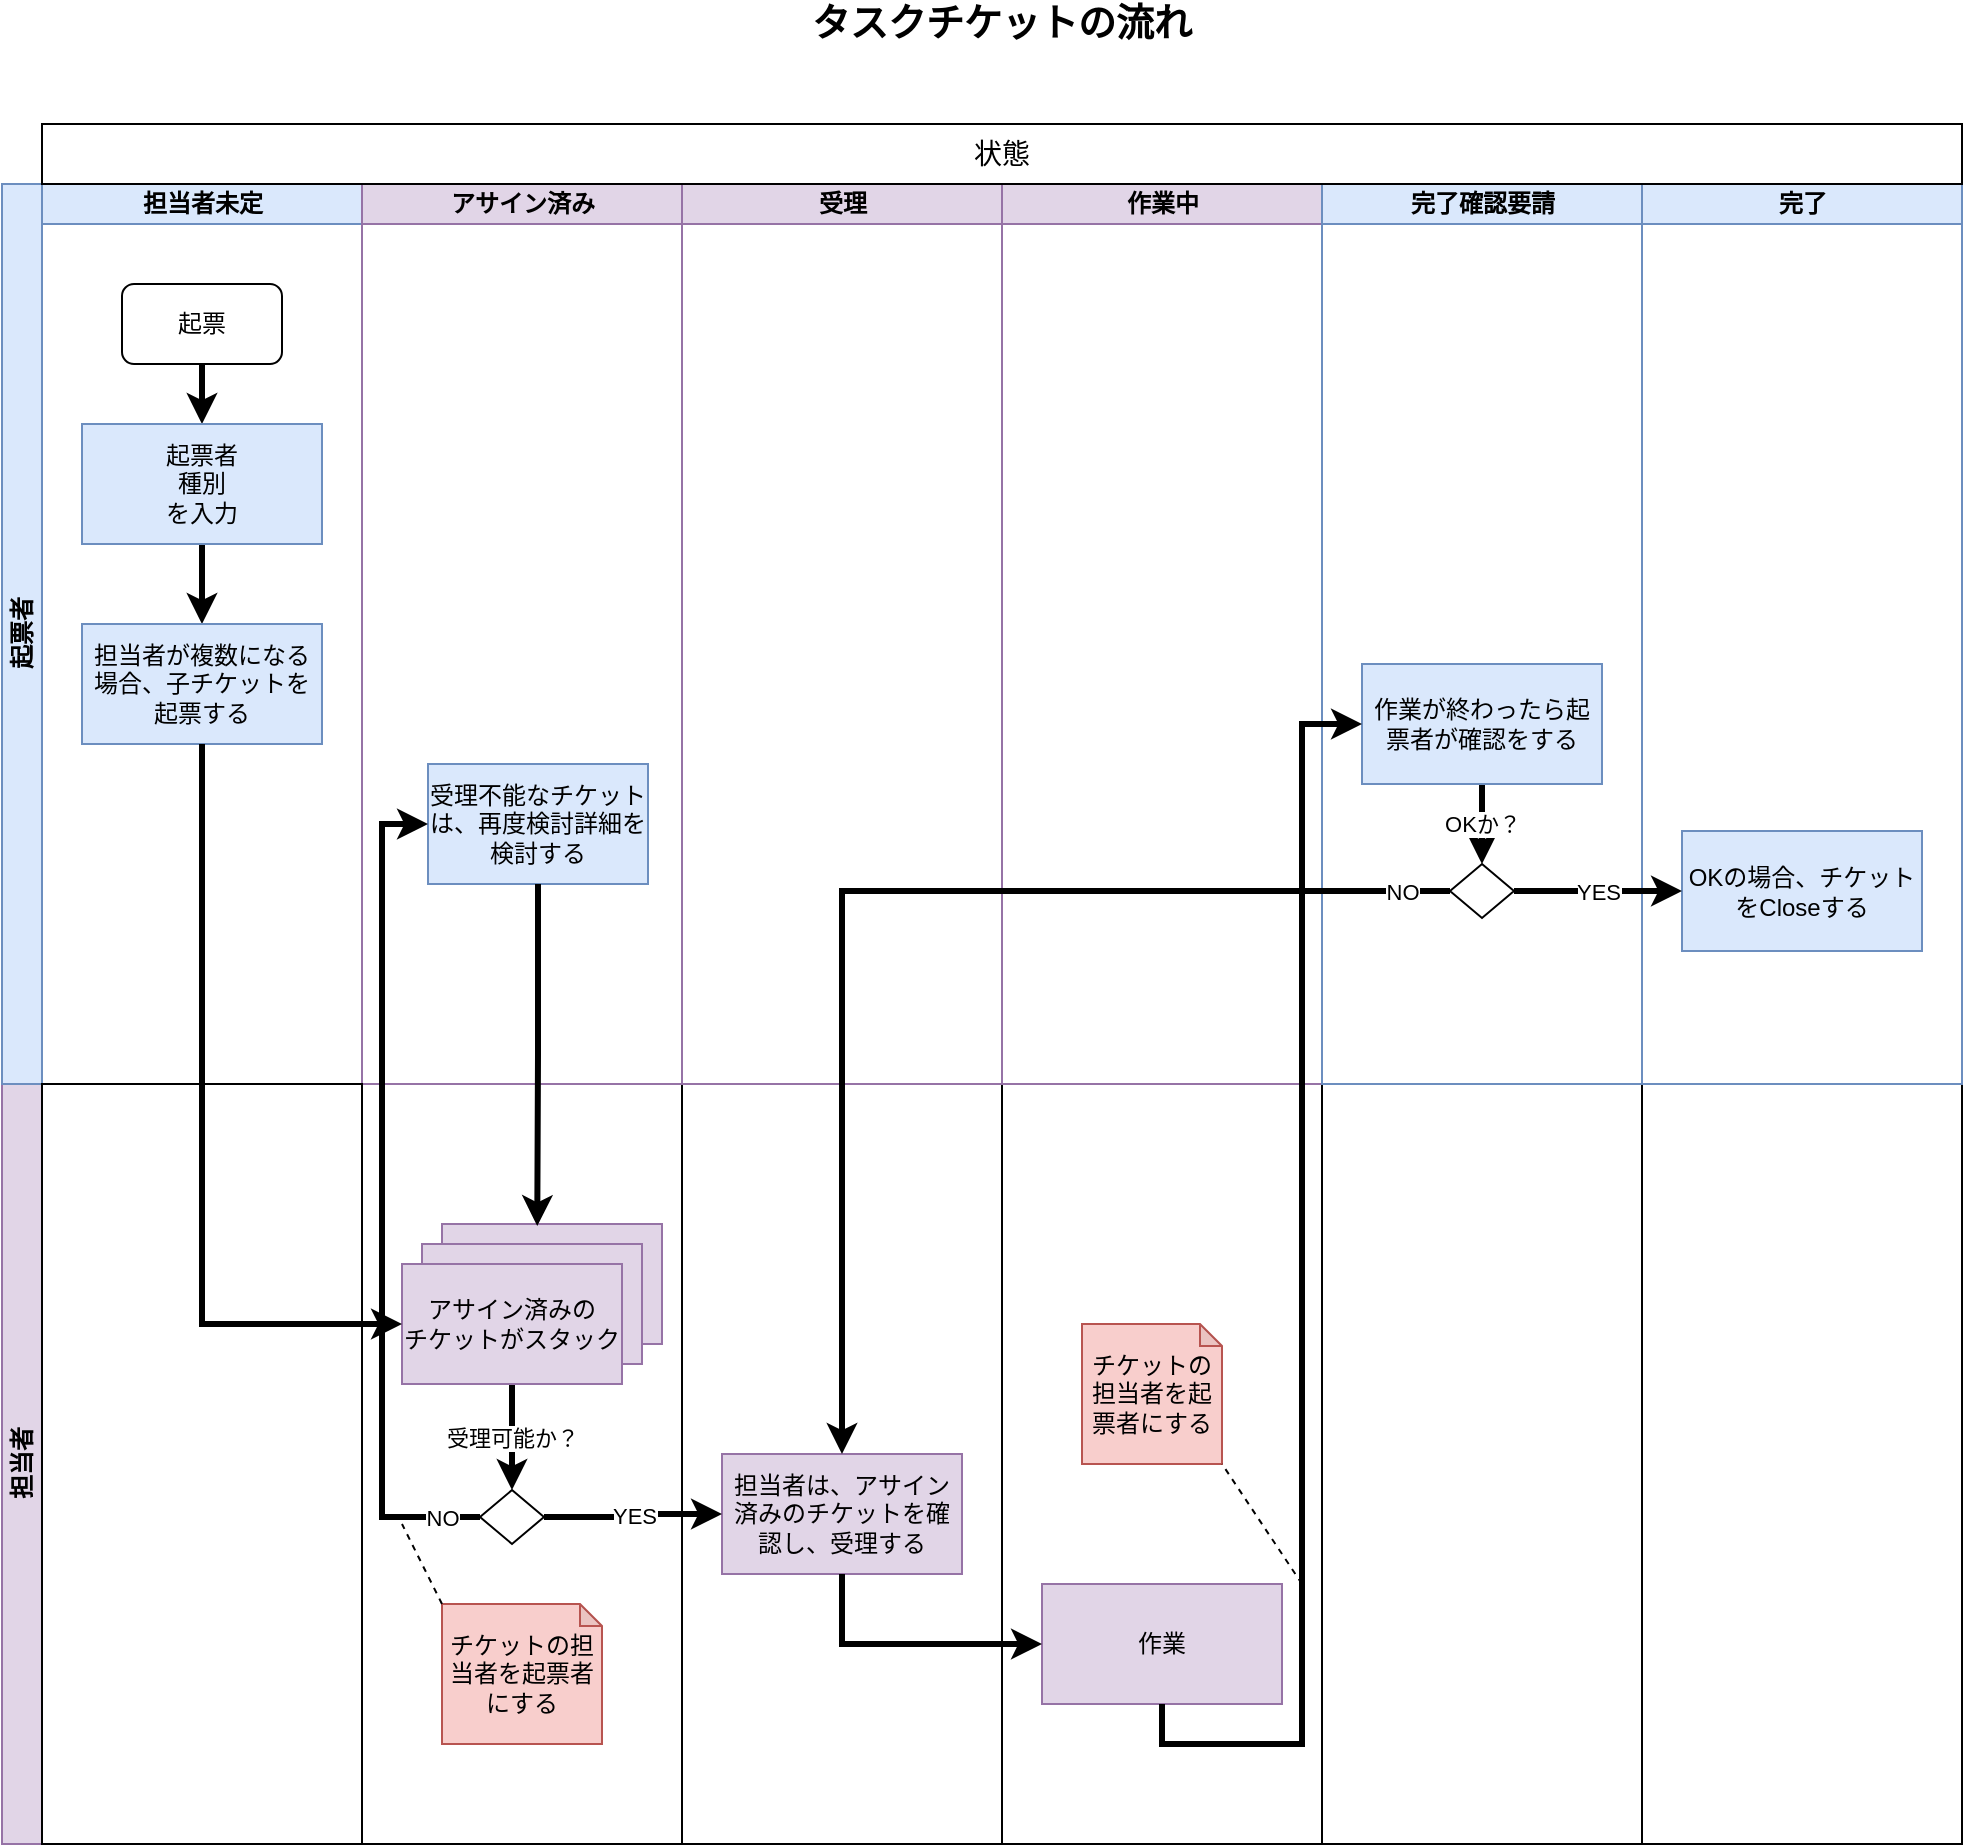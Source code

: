 <mxfile version="10.6.0" type="github"><diagram id="I-ODFZsyY2m83kkpvnWN" name="チケット遷移"><mxGraphModel dx="1353" dy="903" grid="1" gridSize="10" guides="1" tooltips="1" connect="1" arrows="1" fold="1" page="1" pageScale="1" pageWidth="1169" pageHeight="1654" math="0" shadow="0"><root><mxCell id="0"/><mxCell id="1" parent="0"/><mxCell id="ISKeOcnvsYdbAbGebz-C-45" value="担当者" style="swimlane;html=1;childLayout=stackLayout;resizeParent=1;resizeParentMax=0;startSize=20;horizontal=0;horizontalStack=1;fillColor=#e1d5e7;strokeColor=#9673a6;" vertex="1" parent="1"><mxGeometry x="20" y="570" width="980" height="380" as="geometry"><mxRectangle x="20" y="570" width="30" height="60" as="alternateBounds"/></mxGeometry></mxCell><mxCell id="ISKeOcnvsYdbAbGebz-C-46" value="" style="swimlane;html=1;startSize=20;" vertex="1" parent="ISKeOcnvsYdbAbGebz-C-45"><mxGeometry x="20" width="160" height="380" as="geometry"><mxRectangle x="20" width="90" height="380" as="alternateBounds"/></mxGeometry></mxCell><mxCell id="ISKeOcnvsYdbAbGebz-C-50" value="" style="swimlane;html=1;startSize=20;" vertex="1" parent="ISKeOcnvsYdbAbGebz-C-45"><mxGeometry x="180" width="160" height="380" as="geometry"/></mxCell><mxCell id="ISKeOcnvsYdbAbGebz-C-91" value="" style="rounded=0;whiteSpace=wrap;html=1;" vertex="1" parent="ISKeOcnvsYdbAbGebz-C-50"><mxGeometry width="160" height="380" as="geometry"/></mxCell><mxCell id="ISKeOcnvsYdbAbGebz-C-51" value="" style="rounded=0;whiteSpace=wrap;html=1;fillColor=#e1d5e7;strokeColor=#9673a6;" vertex="1" parent="ISKeOcnvsYdbAbGebz-C-50"><mxGeometry x="40" y="70" width="110" height="60" as="geometry"/></mxCell><mxCell id="ISKeOcnvsYdbAbGebz-C-52" value="" style="rounded=0;whiteSpace=wrap;html=1;fillColor=#e1d5e7;strokeColor=#9673a6;" vertex="1" parent="ISKeOcnvsYdbAbGebz-C-50"><mxGeometry x="30" y="80" width="110" height="60" as="geometry"/></mxCell><mxCell id="ISKeOcnvsYdbAbGebz-C-83" value="受理可能か？" style="edgeStyle=orthogonalEdgeStyle;rounded=0;orthogonalLoop=1;jettySize=auto;html=1;entryX=0.5;entryY=0;entryDx=0;entryDy=0;strokeWidth=3;" edge="1" parent="ISKeOcnvsYdbAbGebz-C-50" source="ISKeOcnvsYdbAbGebz-C-53" target="ISKeOcnvsYdbAbGebz-C-77"><mxGeometry relative="1" as="geometry"/></mxCell><mxCell id="ISKeOcnvsYdbAbGebz-C-53" value="アサイン済みの&lt;br&gt;チケットがスタック&lt;br&gt;" style="rounded=0;whiteSpace=wrap;html=1;fillColor=#e1d5e7;strokeColor=#9673a6;" vertex="1" parent="ISKeOcnvsYdbAbGebz-C-50"><mxGeometry x="20" y="90" width="110" height="60" as="geometry"/></mxCell><mxCell id="ISKeOcnvsYdbAbGebz-C-77" value="" style="rhombus;whiteSpace=wrap;html=1;" vertex="1" parent="ISKeOcnvsYdbAbGebz-C-50"><mxGeometry x="59" y="203" width="32" height="27" as="geometry"/></mxCell><mxCell id="ISKeOcnvsYdbAbGebz-C-98" value="チケットの担当者を起票者にする" style="shape=note;whiteSpace=wrap;html=1;backgroundOutline=1;darkOpacity=0.05;fontSize=12;size=11;fillColor=#f8cecc;strokeColor=#b85450;" vertex="1" parent="ISKeOcnvsYdbAbGebz-C-50"><mxGeometry x="40" y="260" width="80" height="70" as="geometry"/></mxCell><mxCell id="ISKeOcnvsYdbAbGebz-C-99" value="" style="endArrow=none;dashed=1;html=1;strokeWidth=1;fontSize=12;exitX=0;exitY=0;exitDx=0;exitDy=0;exitPerimeter=0;" edge="1" parent="ISKeOcnvsYdbAbGebz-C-50" source="ISKeOcnvsYdbAbGebz-C-98"><mxGeometry width="50" height="50" relative="1" as="geometry"><mxPoint x="20" y="290" as="sourcePoint"/><mxPoint x="20" y="220" as="targetPoint"/></mxGeometry></mxCell><mxCell id="ISKeOcnvsYdbAbGebz-C-54" value="" style="swimlane;html=1;startSize=20;" vertex="1" parent="ISKeOcnvsYdbAbGebz-C-45"><mxGeometry x="340" width="160" height="380" as="geometry"/></mxCell><mxCell id="ISKeOcnvsYdbAbGebz-C-94" value="" style="rounded=0;whiteSpace=wrap;html=1;" vertex="1" parent="ISKeOcnvsYdbAbGebz-C-54"><mxGeometry width="160" height="380" as="geometry"/></mxCell><mxCell id="ISKeOcnvsYdbAbGebz-C-55" value="担当者は、アサイン済みのチケットを確認し、受理する" style="rounded=0;whiteSpace=wrap;html=1;fillColor=#e1d5e7;strokeColor=#9673a6;" vertex="1" parent="ISKeOcnvsYdbAbGebz-C-54"><mxGeometry x="20" y="185" width="120" height="60" as="geometry"/></mxCell><mxCell id="ISKeOcnvsYdbAbGebz-C-56" value="" style="swimlane;html=1;startSize=20;" vertex="1" parent="ISKeOcnvsYdbAbGebz-C-45"><mxGeometry x="500" width="160" height="380" as="geometry"/></mxCell><mxCell id="ISKeOcnvsYdbAbGebz-C-95" value="" style="rounded=0;whiteSpace=wrap;html=1;" vertex="1" parent="ISKeOcnvsYdbAbGebz-C-56"><mxGeometry width="160" height="380" as="geometry"/></mxCell><mxCell id="ISKeOcnvsYdbAbGebz-C-57" value="作業" style="rounded=0;whiteSpace=wrap;html=1;fillColor=#e1d5e7;strokeColor=#9673a6;" vertex="1" parent="ISKeOcnvsYdbAbGebz-C-56"><mxGeometry x="20" y="250" width="120" height="60" as="geometry"/></mxCell><mxCell id="ISKeOcnvsYdbAbGebz-C-100" value="チケットの担当者を起票者にする" style="shape=note;whiteSpace=wrap;html=1;backgroundOutline=1;darkOpacity=0.05;fontSize=12;size=11;fillColor=#f8cecc;strokeColor=#b85450;" vertex="1" parent="ISKeOcnvsYdbAbGebz-C-56"><mxGeometry x="40" y="120" width="70" height="70" as="geometry"/></mxCell><mxCell id="ISKeOcnvsYdbAbGebz-C-58" value="" style="swimlane;html=1;startSize=20;" vertex="1" parent="ISKeOcnvsYdbAbGebz-C-45"><mxGeometry x="660" width="160" height="380" as="geometry"/></mxCell><mxCell id="ISKeOcnvsYdbAbGebz-C-96" value="" style="rounded=0;whiteSpace=wrap;html=1;" vertex="1" parent="ISKeOcnvsYdbAbGebz-C-58"><mxGeometry width="160" height="380" as="geometry"/></mxCell><mxCell id="ISKeOcnvsYdbAbGebz-C-60" value="" style="swimlane;html=1;startSize=20;" vertex="1" parent="ISKeOcnvsYdbAbGebz-C-45"><mxGeometry x="820" width="160" height="380" as="geometry"/></mxCell><mxCell id="ISKeOcnvsYdbAbGebz-C-97" value="" style="rounded=0;whiteSpace=wrap;html=1;" vertex="1" parent="ISKeOcnvsYdbAbGebz-C-60"><mxGeometry width="160" height="380" as="geometry"/></mxCell><mxCell id="ISKeOcnvsYdbAbGebz-C-70" style="edgeStyle=orthogonalEdgeStyle;rounded=0;orthogonalLoop=1;jettySize=auto;html=1;exitX=0.5;exitY=1;exitDx=0;exitDy=0;entryX=0;entryY=0.5;entryDx=0;entryDy=0;strokeWidth=3;" edge="1" parent="ISKeOcnvsYdbAbGebz-C-45" source="ISKeOcnvsYdbAbGebz-C-55" target="ISKeOcnvsYdbAbGebz-C-57"><mxGeometry relative="1" as="geometry"/></mxCell><mxCell id="ISKeOcnvsYdbAbGebz-C-84" value="YES" style="edgeStyle=orthogonalEdgeStyle;rounded=0;orthogonalLoop=1;jettySize=auto;html=1;exitX=1;exitY=0.5;exitDx=0;exitDy=0;entryX=0;entryY=0.5;entryDx=0;entryDy=0;strokeWidth=3;" edge="1" parent="ISKeOcnvsYdbAbGebz-C-45" source="ISKeOcnvsYdbAbGebz-C-77" target="ISKeOcnvsYdbAbGebz-C-55"><mxGeometry relative="1" as="geometry"/></mxCell><mxCell id="ISKeOcnvsYdbAbGebz-C-3" value="起票者&lt;br&gt;" style="swimlane;html=1;childLayout=stackLayout;resizeParent=1;resizeParentMax=0;startSize=20;horizontal=0;horizontalStack=1;fillColor=#dae8fc;strokeColor=#6c8ebf;" vertex="1" parent="1"><mxGeometry x="20" y="120" width="980" height="450" as="geometry"/></mxCell><mxCell id="ISKeOcnvsYdbAbGebz-C-4" value="担当者未定" style="swimlane;html=1;startSize=20;fillColor=#dae8fc;strokeColor=#6c8ebf;" vertex="1" parent="ISKeOcnvsYdbAbGebz-C-3"><mxGeometry x="20" width="160" height="450" as="geometry"/></mxCell><mxCell id="ISKeOcnvsYdbAbGebz-C-66" style="edgeStyle=orthogonalEdgeStyle;rounded=0;orthogonalLoop=1;jettySize=auto;html=1;exitX=0.5;exitY=1;exitDx=0;exitDy=0;entryX=0.5;entryY=0;entryDx=0;entryDy=0;strokeWidth=3;" edge="1" parent="ISKeOcnvsYdbAbGebz-C-4" source="ISKeOcnvsYdbAbGebz-C-1" target="ISKeOcnvsYdbAbGebz-C-2"><mxGeometry relative="1" as="geometry"/></mxCell><mxCell id="ISKeOcnvsYdbAbGebz-C-1" value="起票" style="rounded=1;whiteSpace=wrap;html=1;" vertex="1" parent="ISKeOcnvsYdbAbGebz-C-4"><mxGeometry x="40" y="50" width="80" height="40" as="geometry"/></mxCell><mxCell id="ISKeOcnvsYdbAbGebz-C-67" style="edgeStyle=orthogonalEdgeStyle;rounded=0;orthogonalLoop=1;jettySize=auto;html=1;exitX=0.5;exitY=1;exitDx=0;exitDy=0;entryX=0.5;entryY=0;entryDx=0;entryDy=0;strokeWidth=3;" edge="1" parent="ISKeOcnvsYdbAbGebz-C-4" source="ISKeOcnvsYdbAbGebz-C-2" target="ISKeOcnvsYdbAbGebz-C-9"><mxGeometry relative="1" as="geometry"/></mxCell><mxCell id="ISKeOcnvsYdbAbGebz-C-2" value="起票者&lt;br&gt;種別&lt;br&gt;を入力&lt;br&gt;" style="rounded=0;whiteSpace=wrap;html=1;fillColor=#dae8fc;strokeColor=#6c8ebf;" vertex="1" parent="ISKeOcnvsYdbAbGebz-C-4"><mxGeometry x="20" y="120" width="120" height="60" as="geometry"/></mxCell><mxCell id="ISKeOcnvsYdbAbGebz-C-9" value="担当者が複数になる場合、子チケットを起票する" style="rounded=0;whiteSpace=wrap;html=1;fillColor=#dae8fc;strokeColor=#6c8ebf;" vertex="1" parent="ISKeOcnvsYdbAbGebz-C-4"><mxGeometry x="20" y="220" width="120" height="60" as="geometry"/></mxCell><mxCell id="ISKeOcnvsYdbAbGebz-C-5" value="アサイン済み" style="swimlane;html=1;startSize=20;fillColor=#e1d5e7;strokeColor=#9673a6;" vertex="1" parent="ISKeOcnvsYdbAbGebz-C-3"><mxGeometry x="180" width="160" height="450" as="geometry"/></mxCell><mxCell id="ISKeOcnvsYdbAbGebz-C-75" value="受理不能なチケットは、再度検討詳細を検討する" style="rounded=0;whiteSpace=wrap;html=1;fillColor=#dae8fc;strokeColor=#6c8ebf;" vertex="1" parent="ISKeOcnvsYdbAbGebz-C-5"><mxGeometry x="33" y="290" width="110" height="60" as="geometry"/></mxCell><mxCell id="ISKeOcnvsYdbAbGebz-C-6" value="受理" style="swimlane;html=1;startSize=20;fillColor=#e1d5e7;strokeColor=#9673a6;" vertex="1" parent="ISKeOcnvsYdbAbGebz-C-3"><mxGeometry x="340" width="160" height="450" as="geometry"/></mxCell><mxCell id="ISKeOcnvsYdbAbGebz-C-7" value="作業中" style="swimlane;html=1;startSize=20;fillColor=#e1d5e7;strokeColor=#9673a6;" vertex="1" parent="ISKeOcnvsYdbAbGebz-C-3"><mxGeometry x="500" width="160" height="450" as="geometry"/></mxCell><mxCell id="ISKeOcnvsYdbAbGebz-C-8" value="完了確認要請" style="swimlane;html=1;startSize=20;fillColor=#dae8fc;strokeColor=#6c8ebf;" vertex="1" parent="ISKeOcnvsYdbAbGebz-C-3"><mxGeometry x="660" width="160" height="450" as="geometry"/></mxCell><mxCell id="ISKeOcnvsYdbAbGebz-C-88" value="OKか？" style="edgeStyle=orthogonalEdgeStyle;rounded=0;orthogonalLoop=1;jettySize=auto;html=1;exitX=0.5;exitY=1;exitDx=0;exitDy=0;entryX=0.5;entryY=0;entryDx=0;entryDy=0;strokeWidth=3;" edge="1" parent="ISKeOcnvsYdbAbGebz-C-8" source="ISKeOcnvsYdbAbGebz-C-26" target="ISKeOcnvsYdbAbGebz-C-86"><mxGeometry relative="1" as="geometry"/></mxCell><mxCell id="ISKeOcnvsYdbAbGebz-C-26" value="作業が終わったら起票者が確認をする" style="rounded=0;whiteSpace=wrap;html=1;fillColor=#dae8fc;strokeColor=#6c8ebf;" vertex="1" parent="ISKeOcnvsYdbAbGebz-C-8"><mxGeometry x="20" y="240" width="120" height="60" as="geometry"/></mxCell><mxCell id="ISKeOcnvsYdbAbGebz-C-86" value="" style="rhombus;whiteSpace=wrap;html=1;" vertex="1" parent="ISKeOcnvsYdbAbGebz-C-8"><mxGeometry x="64" y="340" width="32" height="27" as="geometry"/></mxCell><mxCell id="ISKeOcnvsYdbAbGebz-C-21" value="完了" style="swimlane;html=1;startSize=20;fillColor=#dae8fc;strokeColor=#6c8ebf;" vertex="1" parent="ISKeOcnvsYdbAbGebz-C-3"><mxGeometry x="820" width="160" height="450" as="geometry"/></mxCell><mxCell id="ISKeOcnvsYdbAbGebz-C-27" value="OKの場合、チケットをCloseする" style="rounded=0;whiteSpace=wrap;html=1;fillColor=#dae8fc;strokeColor=#6c8ebf;" vertex="1" parent="ISKeOcnvsYdbAbGebz-C-21"><mxGeometry x="20" y="323.5" width="120" height="60" as="geometry"/></mxCell><mxCell id="ISKeOcnvsYdbAbGebz-C-87" value="YES" style="edgeStyle=orthogonalEdgeStyle;rounded=0;orthogonalLoop=1;jettySize=auto;html=1;strokeWidth=3;" edge="1" parent="ISKeOcnvsYdbAbGebz-C-3" source="ISKeOcnvsYdbAbGebz-C-86" target="ISKeOcnvsYdbAbGebz-C-27"><mxGeometry relative="1" as="geometry"/></mxCell><mxCell id="ISKeOcnvsYdbAbGebz-C-10" value="タスクチケットの流れ" style="text;html=1;strokeColor=none;fillColor=none;align=center;verticalAlign=middle;whiteSpace=wrap;rounded=0;fontSize=19;fontStyle=1" vertex="1" parent="1"><mxGeometry x="360" y="30" width="320" height="20" as="geometry"/></mxCell><mxCell id="ISKeOcnvsYdbAbGebz-C-12" value="状態" style="rounded=0;whiteSpace=wrap;html=1;fontSize=14;" vertex="1" parent="1"><mxGeometry x="40" y="90" width="960" height="30" as="geometry"/></mxCell><mxCell id="ISKeOcnvsYdbAbGebz-C-71" style="edgeStyle=orthogonalEdgeStyle;rounded=0;orthogonalLoop=1;jettySize=auto;html=1;exitX=0.5;exitY=1;exitDx=0;exitDy=0;entryX=0;entryY=0.5;entryDx=0;entryDy=0;strokeWidth=3;" edge="1" parent="1" source="ISKeOcnvsYdbAbGebz-C-57" target="ISKeOcnvsYdbAbGebz-C-26"><mxGeometry relative="1" as="geometry"><Array as="points"><mxPoint x="600" y="900"/><mxPoint x="670" y="900"/><mxPoint x="670" y="390"/></Array></mxGeometry></mxCell><mxCell id="ISKeOcnvsYdbAbGebz-C-76" style="edgeStyle=orthogonalEdgeStyle;rounded=0;orthogonalLoop=1;jettySize=auto;html=1;entryX=0.433;entryY=0.017;entryDx=0;entryDy=0;entryPerimeter=0;strokeWidth=3;" edge="1" parent="1" source="ISKeOcnvsYdbAbGebz-C-75" target="ISKeOcnvsYdbAbGebz-C-51"><mxGeometry relative="1" as="geometry"/></mxCell><mxCell id="ISKeOcnvsYdbAbGebz-C-85" value="NO&lt;br&gt;" style="edgeStyle=orthogonalEdgeStyle;rounded=0;orthogonalLoop=1;jettySize=auto;html=1;exitX=0;exitY=0.5;exitDx=0;exitDy=0;strokeWidth=3;entryX=0;entryY=0.5;entryDx=0;entryDy=0;" edge="1" parent="1" source="ISKeOcnvsYdbAbGebz-C-77" target="ISKeOcnvsYdbAbGebz-C-75"><mxGeometry x="-0.909" relative="1" as="geometry"><mxPoint x="228" y="510" as="targetPoint"/><Array as="points"><mxPoint x="210" y="787"/><mxPoint x="210" y="440"/></Array><mxPoint as="offset"/></mxGeometry></mxCell><mxCell id="ISKeOcnvsYdbAbGebz-C-89" value="NO" style="edgeStyle=orthogonalEdgeStyle;rounded=0;orthogonalLoop=1;jettySize=auto;html=1;strokeWidth=3;" edge="1" parent="1" source="ISKeOcnvsYdbAbGebz-C-86" target="ISKeOcnvsYdbAbGebz-C-55"><mxGeometry x="-0.917" relative="1" as="geometry"><mxPoint as="offset"/></mxGeometry></mxCell><mxCell id="ISKeOcnvsYdbAbGebz-C-90" value="" style="rounded=0;whiteSpace=wrap;html=1;" vertex="1" parent="1"><mxGeometry x="40" y="570" width="160" height="380" as="geometry"/></mxCell><mxCell id="ISKeOcnvsYdbAbGebz-C-68" style="edgeStyle=orthogonalEdgeStyle;rounded=0;orthogonalLoop=1;jettySize=auto;html=1;exitX=0.5;exitY=1;exitDx=0;exitDy=0;entryX=0;entryY=0.5;entryDx=0;entryDy=0;strokeWidth=3;" edge="1" parent="1" source="ISKeOcnvsYdbAbGebz-C-9" target="ISKeOcnvsYdbAbGebz-C-53"><mxGeometry relative="1" as="geometry"/></mxCell><mxCell id="ISKeOcnvsYdbAbGebz-C-102" value="" style="endArrow=none;dashed=1;html=1;strokeWidth=1;fontSize=12;entryX=1;entryY=1;entryDx=0;entryDy=0;entryPerimeter=0;" edge="1" parent="1" target="ISKeOcnvsYdbAbGebz-C-100"><mxGeometry width="50" height="50" relative="1" as="geometry"><mxPoint x="670" y="820" as="sourcePoint"/><mxPoint x="70" y="970" as="targetPoint"/></mxGeometry></mxCell></root></mxGraphModel></diagram></mxfile>